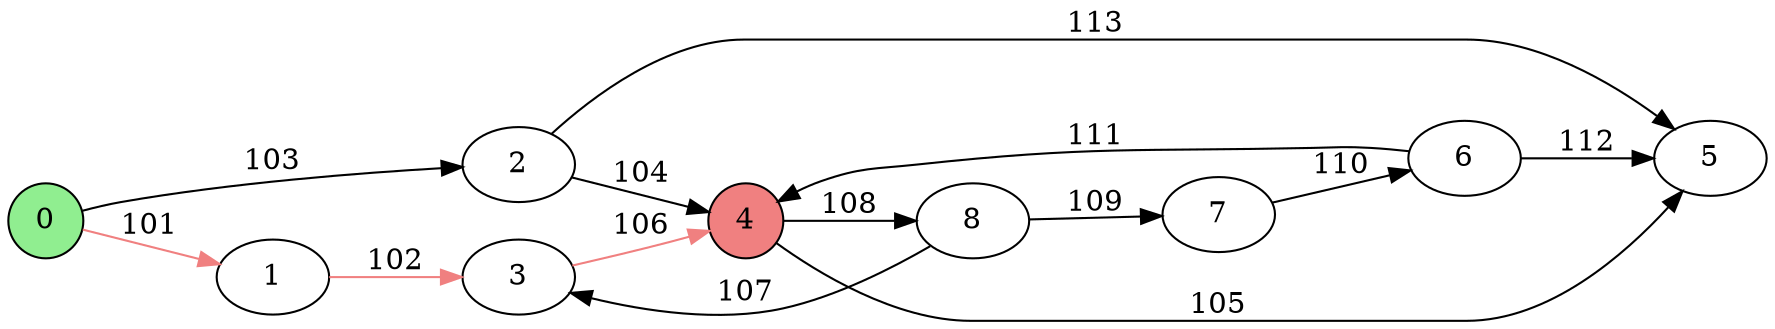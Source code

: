 digraph G {
rankdir = LR;
    0 -> 1 [label="101", color=lightcoral];
    0 -> 2 [label="103"];
    2 -> 4 [label="104"];
    2 -> 5 [label="113"];
    1 -> 3 [label="102", color=lightcoral];
    3 -> 4 [label="106", color=lightcoral];
    4 -> 5 [label="105"];
    4 -> 8 [label="108"];
    8 -> 3 [label="107"];
    8 -> 7 [label="109"];
    7 -> 6 [label="110"];
    6 -> 4 [label="111"];
    6 -> 5 [label="112"];
    0 [shape=circle, style=filled, fillcolor=lightgreen];
    4 [shape=circle, style=filled, fillcolor=lightcoral];
}
